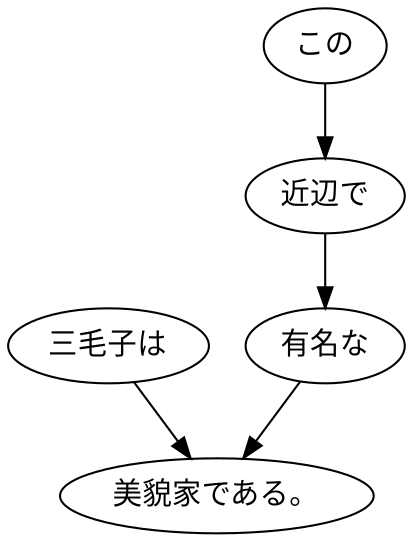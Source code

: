 digraph graph649 {
	node0 [label="三毛子は"];
	node1 [label="この"];
	node2 [label="近辺で"];
	node3 [label="有名な"];
	node4 [label="美貌家である。"];
	node0 -> node4;
	node1 -> node2;
	node2 -> node3;
	node3 -> node4;
}
